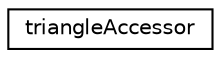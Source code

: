 digraph "Graphical Class Hierarchy"
{
 // LATEX_PDF_SIZE
  edge [fontname="Helvetica",fontsize="10",labelfontname="Helvetica",labelfontsize="10"];
  node [fontname="Helvetica",fontsize="10",shape=record];
  rankdir="LR";
  Node0 [label="triangleAccessor",height=0.2,width=0.4,color="black", fillcolor="white", style="filled",URL="$classpFlow_1_1triangleAccessor.html",tooltip=" "];
}
